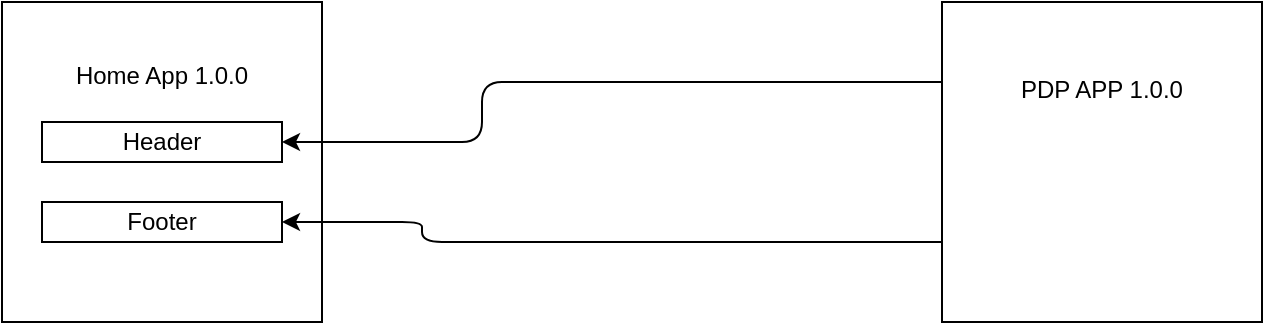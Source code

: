 <mxfile>
    <diagram id="WGcxTUtFu-fvmYlfgM5R" name="Page-1">
        <mxGraphModel dx="746" dy="427" grid="1" gridSize="10" guides="1" tooltips="1" connect="1" arrows="1" fold="1" page="1" pageScale="1" pageWidth="850" pageHeight="1100" math="0" shadow="0">
            <root>
                <mxCell id="0"/>
                <mxCell id="1" parent="0"/>
                <mxCell id="2" value="Home App 1.0.0&lt;br&gt;&lt;br&gt;&lt;br&gt;&lt;br&gt;&lt;br&gt;&lt;br&gt;&lt;br&gt;" style="whiteSpace=wrap;html=1;aspect=fixed;" vertex="1" parent="1">
                    <mxGeometry x="40" y="80" width="160" height="160" as="geometry"/>
                </mxCell>
                <mxCell id="12" style="edgeStyle=none;html=1;exitX=0;exitY=0.25;exitDx=0;exitDy=0;entryX=1;entryY=0.5;entryDx=0;entryDy=0;" edge="1" parent="1" source="3" target="6">
                    <mxGeometry relative="1" as="geometry">
                        <Array as="points">
                            <mxPoint x="280" y="120"/>
                            <mxPoint x="280" y="150"/>
                        </Array>
                    </mxGeometry>
                </mxCell>
                <mxCell id="13" style="edgeStyle=none;html=1;exitX=0;exitY=0.75;exitDx=0;exitDy=0;entryX=1;entryY=0.5;entryDx=0;entryDy=0;" edge="1" parent="1" source="3" target="7">
                    <mxGeometry relative="1" as="geometry">
                        <Array as="points">
                            <mxPoint x="250" y="200"/>
                            <mxPoint x="250" y="190"/>
                        </Array>
                    </mxGeometry>
                </mxCell>
                <mxCell id="3" value="PDP APP 1.0.0&lt;br&gt;&lt;br&gt;&lt;br&gt;&lt;br&gt;&lt;br&gt;&lt;br&gt;" style="whiteSpace=wrap;html=1;aspect=fixed;" vertex="1" parent="1">
                    <mxGeometry x="510" y="80" width="160" height="160" as="geometry"/>
                </mxCell>
                <mxCell id="6" value="Header" style="rounded=0;whiteSpace=wrap;html=1;" vertex="1" parent="1">
                    <mxGeometry x="60" y="140" width="120" height="20" as="geometry"/>
                </mxCell>
                <mxCell id="7" value="Footer" style="rounded=0;whiteSpace=wrap;html=1;" vertex="1" parent="1">
                    <mxGeometry x="60" y="180" width="120" height="20" as="geometry"/>
                </mxCell>
            </root>
        </mxGraphModel>
    </diagram>
</mxfile>